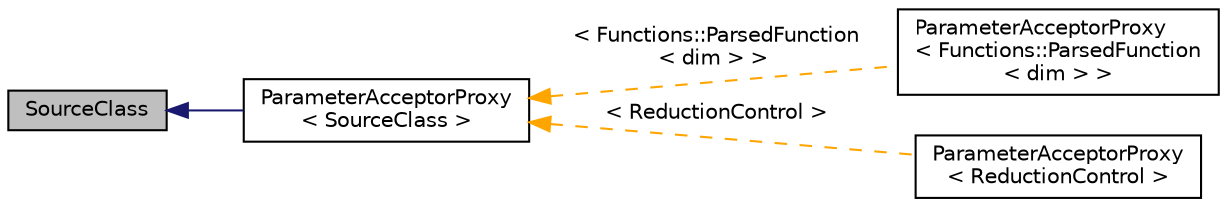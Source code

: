 digraph "SourceClass"
{
 // LATEX_PDF_SIZE
  edge [fontname="Helvetica",fontsize="10",labelfontname="Helvetica",labelfontsize="10"];
  node [fontname="Helvetica",fontsize="10",shape=record];
  rankdir="LR";
  Node1 [label="SourceClass",height=0.2,width=0.4,color="black", fillcolor="grey75", style="filled", fontcolor="black",tooltip=" "];
  Node1 -> Node2 [dir="back",color="midnightblue",fontsize="10",style="solid",fontname="Helvetica"];
  Node2 [label="ParameterAcceptorProxy\l\< SourceClass \>",height=0.2,width=0.4,color="black", fillcolor="white", style="filled",URL="$classParameterAcceptorProxy.html",tooltip=" "];
  Node2 -> Node3 [dir="back",color="orange",fontsize="10",style="dashed",label=" \< Functions::ParsedFunction\l\< dim \> \>" ,fontname="Helvetica"];
  Node3 [label="ParameterAcceptorProxy\l\< Functions::ParsedFunction\l\< dim \> \>",height=0.2,width=0.4,color="black", fillcolor="white", style="filled",URL="$classParameterAcceptorProxy.html",tooltip=" "];
  Node2 -> Node4 [dir="back",color="orange",fontsize="10",style="dashed",label=" \< ReductionControl \>" ,fontname="Helvetica"];
  Node4 [label="ParameterAcceptorProxy\l\< ReductionControl \>",height=0.2,width=0.4,color="black", fillcolor="white", style="filled",URL="$classParameterAcceptorProxy.html",tooltip=" "];
}
